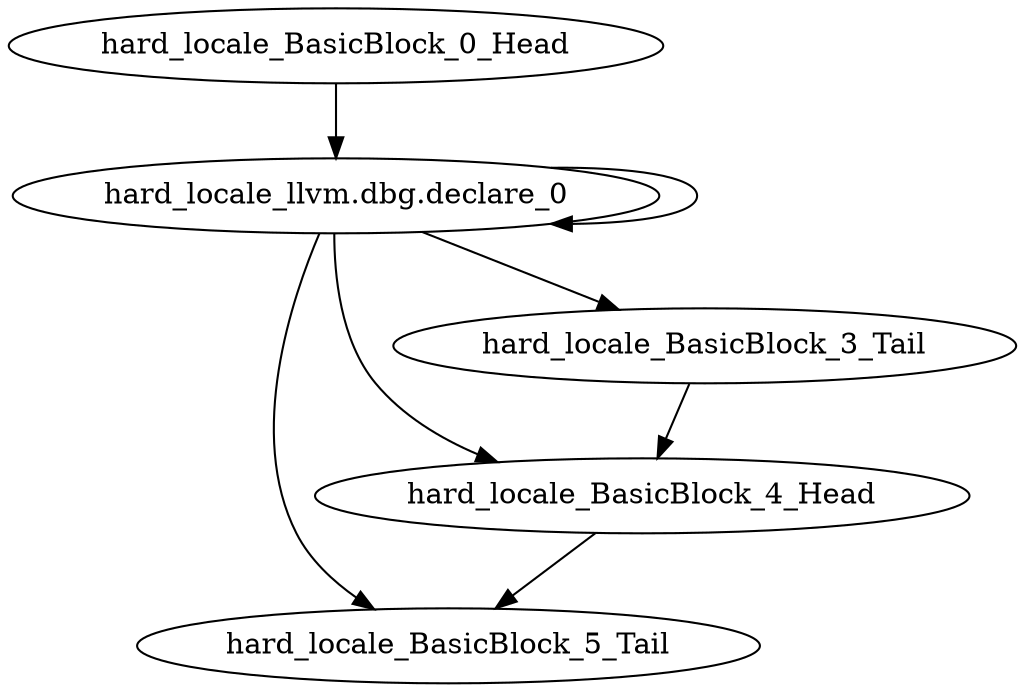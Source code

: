 digraph G {
    "hard_locale_BasicBlock_0_Head" -> "hard_locale_llvm.dbg.declare_0"
    "hard_locale_llvm.dbg.declare_0" -> "hard_locale_llvm.dbg.declare_0"
    "hard_locale_llvm.dbg.declare_0" -> "hard_locale_BasicBlock_5_Tail"
    "hard_locale_llvm.dbg.declare_0" -> "hard_locale_BasicBlock_4_Head"
    "hard_locale_llvm.dbg.declare_0" -> "hard_locale_BasicBlock_3_Tail"
    "hard_locale_BasicBlock_4_Head" -> "hard_locale_BasicBlock_5_Tail"
    "hard_locale_BasicBlock_3_Tail" -> "hard_locale_BasicBlock_4_Head"
}
